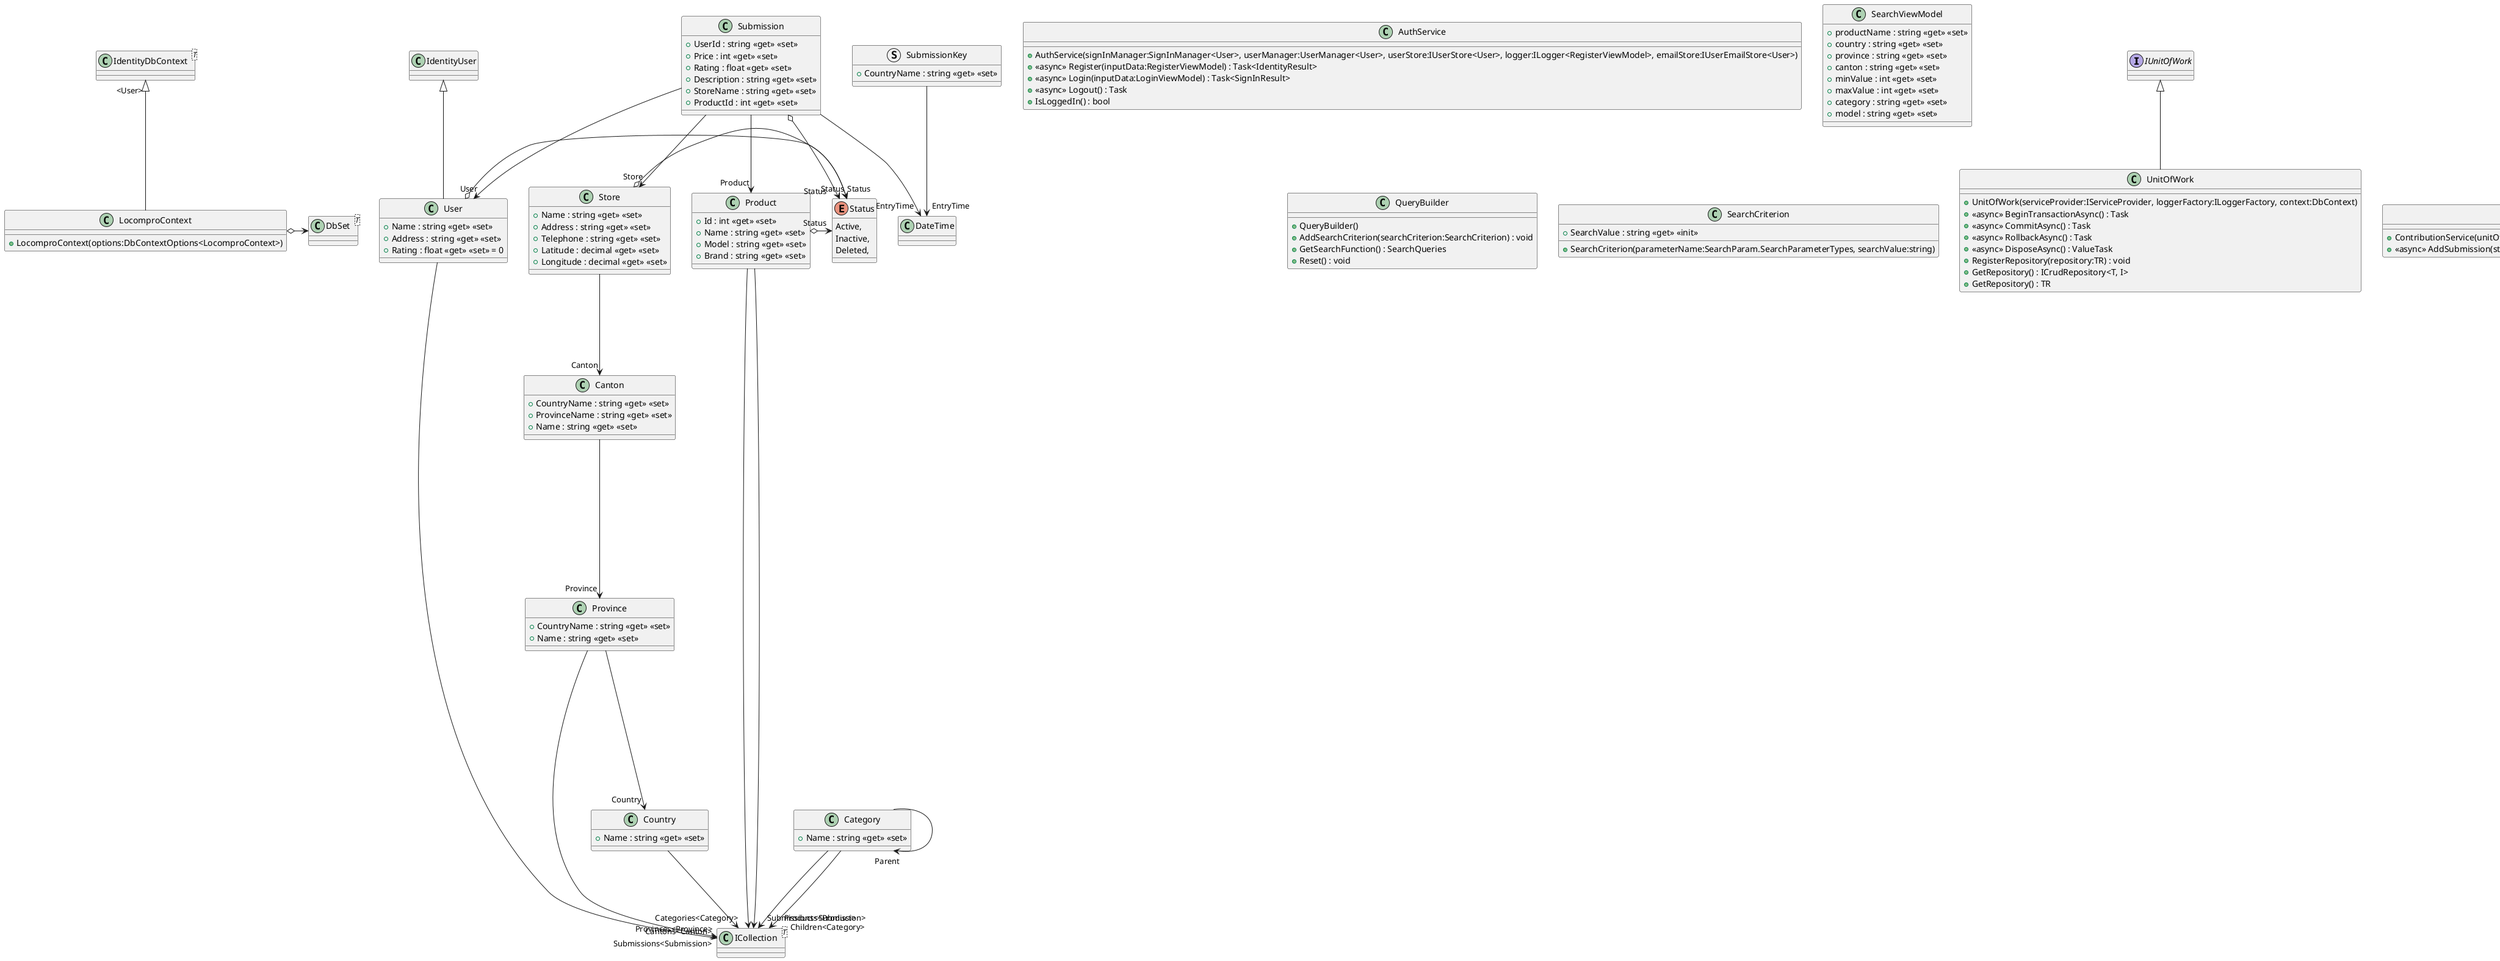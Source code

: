 @startuml
interface IUnitOfWork {
}
interface IContributionService {
}
interface ICrudRepositoryBase {
}
interface "ICrudRepository"<T,I> {
}
interface "INamedEntityRepository"<T,I> {
}
interface ICantonRepository {
}
interface "IDomainService"<T,I> {
}
interface "INamedEntityDomainService"<T,I> {
}
interface ICantonService {
}
interface ISubmissionService {
}
class "PaginatedList"<T> {
    + PageIndex : int <<get>>
    + TotalPages : int <<get>>
    + TotalItems : int <<get>>
    + PaginatedList(items:List<T>, count:int, pageIndex:int, pageSize:int)
    + HasPreviousPage : bool <<get>>
    + HasNextPage : bool <<get>>
    + {static} <<async>> CreateAsync(source:IQueryable<T>, pageIndex:int, pageSize:int) : Task<PaginatedList<T>>
    + {static} Create(source:List<T>, pageIndex:int, pageSize:int) : PaginatedList<T>
}
class "List"<T> {
}
"List" "<T>" <|-- "PaginatedList"
class RequiredIfAttribute {
    + RequiredIfAttribute(conditionMethodName:string, conditionValue:object, errorMessage:string)
}
ValidationAttribute <|-- RequiredIfAttribute
class LocomproContext {
    + LocomproContext(options:DbContextOptions<LocomproContext>)
}
class "IdentityDbContext"<T> {
}
class "DbSet"<T> {
}
"IdentityDbContext" "<User>" <|-- LocomproContext
LocomproContext o-> "DbSet"
class UnitOfWork {
    + UnitOfWork(serviceProvider:IServiceProvider, loggerFactory:ILoggerFactory, context:DbContext)
    + <<async>> BeginTransactionAsync() : Task
    + <<async>> CommitAsync() : Task
    + <<async>> RollbackAsync() : Task
    + <<async>> DisposeAsync() : ValueTask
    + RegisterRepository(repository:TR) : void
    + GetRepository() : ICrudRepository<T, I>
    + GetRepository() : TR
}
IUnitOfWork <|-- UnitOfWork
class Canton {
    + CountryName : string <<get>> <<set>>
    + ProvinceName : string <<get>> <<set>>
    + Name : string <<get>> <<set>>
}
Canton --> "Province" Province
class Category {
    + Name : string <<get>> <<set>>
}
class "ICollection"<T> {
}
Category --> "Parent" Category
Category --> "Children<Category>" "ICollection"
Category --> "Products<Product>" "ICollection"
class Country {
    + Name : string <<get>> <<set>>
}
Country --> "Provinces<Province>" "ICollection"
class Item {
    + Item(lastSubmissionDate:string, name:string, price:double, store:string, canton:string, province:string, description:string, model:string)
    + LastSubmissionDate : string <<get>> <<init>>
    + Name : string <<get>> <<init>>
    + Price : double <<get>> <<init>>
    + Store : string <<get>> <<init>>
    + Canton : string <<get>> <<init>>
    + Province : string <<get>> <<init>>
    + Description : string <<get>> <<init>>
    + Model : string <<get>> <<init>>
    + Brand : string <<get>> <<set>>
}
Item --> "Submissions<Submission>" "List"
class Product {
    + Id : int <<get>> <<set>>
    + Name : string <<get>> <<set>>
    + Model : string <<get>> <<set>>
    + Brand : string <<get>> <<set>>
}
Product o-> "Status" Status
Product --> "Categories<Category>" "ICollection"
Product --> "Submissions<Submission>" "ICollection"
class Province {
    + CountryName : string <<get>> <<set>>
    + Name : string <<get>> <<set>>
}
Province --> "Country" Country
Province --> "Cantons<Canton>" "ICollection"
enum Status {
    Active,
    Inactive,
    Deleted,
}
class Store {
    + Name : string <<get>> <<set>>
    + Address : string <<get>> <<set>>
    + Telephone : string <<get>> <<set>>
    + Latitude : decimal <<get>> <<set>>
    + Longitude : decimal <<get>> <<set>>
}
Store --> "Canton" Canton
Store o-> "Status" Status
class Submission {
    + UserId : string <<get>> <<set>>
    + Price : int <<get>> <<set>>
    + Rating : float <<get>> <<set>>
    + Description : string <<get>> <<set>>
    + StoreName : string <<get>> <<set>>
    + ProductId : int <<get>> <<set>>
}
Submission --> "EntryTime" DateTime
Submission o-> "Status" Status
Submission --> "User" User
Submission --> "Store" Store
Submission --> "Product" Product
class User {
    + Name : string <<get>> <<set>>
    + Address : string <<get>> <<set>>
    + Rating : float <<get>> <<set>> = 0
}
IdentityUser <|-- User
User o-> "Status" Status
User --> "Submissions<Submission>" "ICollection"
class ErrorModel {
    + RequestId : string? <<get>> <<set>>
    + ShowRequestId : bool <<get>>
    + ErrorModel(logger:ILogger<ErrorModel>)
    + OnGet() : void
}
PageModel <|-- ErrorModel
class IndexModel {
    + IndexModel(advancedSearchServiceHandler:AdvancedSearchInputService)
}
SearchPageModel <|-- IndexModel
class PrivacyModel {
    + PrivacyModel(logger:ILogger<PrivacyModel>)
    + OnGet() : void
}
PageModel <|-- PrivacyModel
class AdvancedSearchInputService {
    + ProvinceSelected : string <<get>> <<set>>
    + EmptyValue : string <<get>> <<set>>
    + AdvancedSearchInputService(countryService:INamedEntityDomainService<Country, string>, categoryService:INamedEntityDomainService<Category, string>)
    + <<async>> ObtainProvincesAsync() : Task
    + <<async>> ObtainCantonsAsync(provinceName:string) : Task
    + <<async>> ObtainCategoriesAsync() : Task
}
AdvancedSearchInputService --> "Provinces<Province>" "List"
AdvancedSearchInputService --> "Cantons<Canton>" "List"
AdvancedSearchInputService --> "Categories<Category>" "List"
class AuthService {
    + AuthService(signInManager:SignInManager<User>, userManager:UserManager<User>, userStore:IUserStore<User>, logger:ILogger<RegisterViewModel>, emailStore:IUserEmailStore<User>)
    + <<async>> Register(inputData:RegisterViewModel) : Task<IdentityResult>
    + <<async>> Login(inputData:LoginViewModel) : Task<SignInResult>
    + <<async>> Logout() : Task
    + IsLoggedIn() : bool
}
class ContributionService {
    + ContributionService(unitOfWork:IUnitOfWork, loggerFactory:ILoggerFactory, cantonService:ICantonService, storeService:INamedEntityDomainService<Store, string>, productService:INamedEntityDomainService<Product, int>, categoryService:INamedEntityDomainService<Category, string>, submissionService:ISubmissionService)
    + <<async>> AddSubmission(storeViewModel:StoreViewModel, productViewModel:ProductViewModel, description:string, price:int, userId:string) : Task
}
Service <|-- ContributionService
IContributionService <|-- ContributionService
class SearchService {
    + SearchService(unitOfWork:IUnitOfWork, loggerFactory:ILoggerFactory)
    + <<async>> GetSearchResults(unfilteredSearchCriteria:List<SearchCriterion>) : Task<List<Item>>
}
Service <|-- SearchService
abstract class Service {
}
class CantonRepository {
    + CantonRepository(context:DbContext, loggerFactory:ILoggerFactory)
    + <<async>> GetByIdAsync(country:string, province:string, canton:string) : Task<Canton>
}
"CrudRepository" "<Canton,string>" <|-- CantonRepository
ICantonRepository <|-- CantonRepository
class "CrudRepository"<T,I> {
    + CrudRepository(context:DbContext, loggerFactory:ILoggerFactory)
    + <<async>> GetByIdAsync(id:I) : Task<T>
    + <<async>> GetAllAsync() : Task<IEnumerable<T>>
    + <<async>> AddAsync(entity:T) : Task
    + <<async>> UpdateAsync(entity:T) : Task
    + <<async>> DeleteAsync(id:I) : Task
}
"ICrudRepository" "<T,I>" <|-- "CrudRepository"
"ICrudRepository" "<Canton,string>" <|-- ICantonRepository
ICrudRepositoryBase <|-- "ICrudRepository"
"ICrudRepository" "<T,I>" <|-- "INamedEntityRepository"
"ICrudRepository" "<Submission,SubmissionKey>" <|-- ISubmissionRepository
class "NamedEntityRepository"<T,I> {
    + NamedEntityRepository(context:DbContext, loggerFactory:ILoggerFactory)
    + <<async>> GetByPartialNameAsync(partialName:string) : Task<IEnumerable<T>>
}
"CrudRepository" "<T,I>" <|-- "NamedEntityRepository"
"INamedEntityRepository" "<T,I>" <|-- "NamedEntityRepository"
class ProductRepository {
    + ProductRepository(dbContext:DbContext, loggerFactory:ILoggerFactory)
    + <<async>> GetByPartialNameAsync(partialName:string) : Task<IEnumerable<Product>>
}
"CrudRepository" "<Product,int>" <|-- ProductRepository
struct SubmissionKey {
    + CountryName : string <<get>> <<set>>
}
class SubmissionRepository {
    + SubmissionRepository(context:DbContext, loggerFactory:ILoggerFactory)
    + <<async>> GetSearchResults(searchQueries:SearchQueries) : Task<IEnumerable<Submission>>
    + <<virtual>> <<async>> GetByCantonAsync(cantonName:string, provinceName:string) : Task<IEnumerable<Submission>>
    + <<virtual>> <<async>> GetByProductModelAsync(productModel:string) : Task<IEnumerable<Submission>>
    + <<virtual>> <<async>> GetByProductNameAsync(productName:string) : Task<IEnumerable<Submission>>
    + <<virtual>> <<async>> GetByBrandAsync(brandName:string) : Task<IEnumerable<Submission>>
}
SubmissionKey --> "EntryTime" DateTime
"CrudRepository" "<Submission,SubmissionKey>" <|-- SubmissionRepository
ISubmissionRepository <|-- SubmissionRepository
class LoginViewModel {
    + UserName : string <<get>> <<set>>
    + Password : string <<get>> <<set>>
    + RememberMe : bool <<get>> <<set>>
}
class ProductViewModel {
    + Id : int <<get>> <<set>>
    + PName : string <<get>> <<set>>
    + Model : string <<get>> <<set>>
    + Brand : string <<get>> <<set>>
    + Category : string <<get>> <<set>>
    + IsExistingProduct() : bool
}
class RegisterViewModel {
    + Email : string <<get>> <<set>>
    + UserName : string <<get>> <<set>>
    + Password : string <<get>> <<set>>
    + ConfirmPassword : string <<get>> <<set>>
}
class SearchViewModel {
    + productName : string <<get>> <<set>>
    + country : string <<get>> <<set>>
    + province : string <<get>> <<set>>
    + canton : string <<get>> <<set>>
    + minValue : int <<get>> <<set>>
    + maxValue : int <<get>> <<set>>
    + category : string <<get>> <<set>>
    + model : string <<get>> <<set>>
}
class StoreViewModel {
    + SName : string <<get>> <<set>>
    + Address : string <<get>> <<set>>
    + Telephone : string <<get>> <<set>>
    + Province : string <<get>> <<set>>
    + Canton : string <<get>> <<set>>
    + IsExistingStore() : bool
}
class LoginModel {
    + LoginModel(authService:AuthService)
    + ReturnUrl : string <<get>> <<set>>
    + ErrorMessage : string <<get>> <<set>>
    + <<async>> OnGetAsync(returnUrl:string) : Task
    + <<async>> OnPostAsync(returnUrl:string) : Task<IActionResult>
}
PageModel <|-- LoginModel
LoginModel --> "Input" LoginViewModel
class LogoutModel {
    + LogoutModel(authService:AuthService)
    + <<async>> OnPost() : Task<IActionResult>
}
PageModel <|-- LogoutModel
class RegisterModel {
    + RegisterModel(authService:AuthService)
    + ReturnUrl : string <<get>> <<set>>
    + OnGetAsync(returnUrl:string) : Task
    + <<async>> OnPostAsync(returnUrl:string) : Task<IActionResult>
}
PageModel <|-- RegisterModel
RegisterModel --> "Input" RegisterViewModel
class SearchResultsModel {
    + ItemsAmount : double <<get>> <<set>>
    + ProductName : string <<get>> <<set>>
    + ProvinceSelected : string <<get>> <<set>>
    + CantonSelected : string <<get>> <<set>>
    + CategorySelected : string <<get>> <<set>>
    + MinPrice : long <<get>> <<set>>
    + MaxPrice : long <<get>> <<set>>
    + ModelSelected : string <<get>> <<set>>
    + BrandSelected : string <<get>> <<set>>
    + CurrentFilter : string <<get>> <<set>>
    + NameSort : string <<get>> <<set>>
    + CurrentSort : string <<get>> <<set>>
    + CantonSort : string <<get>> <<set>>
    + ProvinceSort : string <<get>> <<set>>
    + SearchResultsModel(advancedSearchServiceHandler:AdvancedSearchInputService, configuration:IConfiguration, searchService:SearchService)
    + <<async>> OnGetAsync(pageIndex:int?, sorting:bool?, query:string, province:string, canton:string, minValue:long, maxValue:long, category:string, model:string, brand:string, currentFilter:string, sortOrder:string) : Task
}
SearchPageModel <|-- SearchResultsModel
SearchResultsModel --> "DisplayItems<Item>" "PaginatedList"
abstract class SearchPageModel {
    + SearchQuery : string <<get>> <<set>>
    + <<const>> EmptyValue : string = "Todos"
    + OnGetAdvancedSearch(searchQuery:string) : IActionResult
    + <<async>> OnGetUpdateProvince(province:string) : Task<IActionResult>
}
PageModel <|-- SearchPageModel
class CreateModel {
    + Description : string <<get>> <<set>>
    + Price : int <<get>> <<set>>
    + CreateModel(storeService:INamedEntityDomainService<Store, string>, productService:INamedEntityDomainService<Product, int>, contributionService:IContributionService)
    + <<async>> OnGetFetchStores(partialName:string) : Task<IActionResult>
    + <<async>> OnGetFetchProducts(partialName:string, store:string) : Task<IActionResult>
    + <<async>> OnPostAsync() : Task<IActionResult>
}
PageModel <|-- CreateModel
CreateModel --> "StoreVm" StoreViewModel
CreateModel --> "ProductVm" ProductViewModel
class QueryBuilder {
    + QueryBuilder()
    + AddSearchCriterion(searchCriterion:SearchCriterion) : void
    + GetSearchFunction() : SearchQueries
    + Reset() : void
}
class SearchCriterion {
    + SearchValue : string <<get>> <<init>>
    + SearchCriterion(parameterName:SearchParam.SearchParameterTypes, searchValue:string)
}
class SearchMethods {
    + GetSearchMethodByName(parameterName:SearchParam.SearchParameterTypes) : SearchParam
}
SearchMethods --> "GetInstance" SearchMethods
class SearchParam {
}
enum SearchParameterTypes {
    Default,
    Name,
    Province,
    Canton,
    Minvalue,
    Maxvalue,
    Category,
    Model,
    Brand,
}
class "Expression"<T> {
}
class "Func"<T1,T2> {
}
SearchParam --> "SearchQuery<Func<Submission, string, bool>>" "Expression"
SearchParam --> "ActivationQualifier<string,bool>" "Func"
SearchParam +-- SearchParameterTypes
class SearchQueries {
    + IsEmpty : bool <<get>>
}
SearchQueries --> "SearchQueryFunctions<Expression<Func<Submission, bool>>>" "List"
class CantonService {
    + CantonService(unitOfWork:IUnitOfWork, loggerFactory:ILoggerFactory)
    + <<async>> Get(country:string, province:string, canton:string) : Task<Canton>
}
"DomainService" "<Canton,string>" <|-- CantonService
ICantonService <|-- CantonService
class "DomainService"<T,I> {
    + DomainService(unitOfWork:IUnitOfWork, loggerFactory:ILoggerFactory)
    + <<async>> Get(id:I) : Task<T>
    + <<async>> GetAll() : Task<IEnumerable<T>>
    + <<async>> Add(entity:T) : Task
    + <<async>> Update(entity:T) : Task
    + <<async>> Delete(id:I) : Task
}
Service <|-- "DomainService"
"IDomainService" "<T,I>" <|-- "DomainService"
"IDomainService" "<T,I>" <|-- "INamedEntityDomainService"
"IDomainService" "<Submission,SubmissionKey>" <|-- ISubmissionService
class "NamedEntityDomainService"<T,I> {
    + NamedEntityDomainService(unitOfWork:IUnitOfWork, loggerFactory:ILoggerFactory)
    + <<async>> GetByPartialName(partialName:string) : Task<IEnumerable<T>>
}
"DomainService" "<T,I>" <|-- "NamedEntityDomainService"
"INamedEntityDomainService" "<T,I>" <|-- "NamedEntityDomainService"
class ProductService {
    + ProductService(unitOfWork:IUnitOfWork, loggerFactory:ILoggerFactory)
    + <<async>> GetByPartialName(partialName:string) : Task<IEnumerable<Product>>
}
"NamedEntityDomainService" "<Product,int>" <|-- ProductService
"INamedEntityDomainService" "<Product,int>" <|-- ProductService
class SubmissionService {
    + SubmissionService(unitOfWork:IUnitOfWork, loggerFactory:ILoggerFactory)
    + <<async>> GetSearchResults(searchQueries:SearchQueries) : Task<IEnumerable<Submission>>
    + <<async>> GetByProductName(productName:string) : Task<IEnumerable<Submission>>
    + <<async>> GetByProductModel(productModel:string) : Task<IEnumerable<Submission>>
    + <<async>> GetByBrand(brandName:string) : Task<IEnumerable<Submission>>
    + <<async>> GetByCantonAndProvince(canton:string, province:string) : Task<IEnumerable<Submission>>
    + <<async>> GetByCanton(canton:string, province:string) : Task<IEnumerable<Submission>>
}
"DomainService" "<Submission,SubmissionKey>" <|-- SubmissionService
ISubmissionService <|-- SubmissionService
class UserService {
    + UserService(unitOfWork:IUnitOfWork, loggerFactory:ILoggerFactory)
}
"DomainService" "<User,string>" <|-- UserService
class AdvancedSearchModalModel {
    + provinceSelected : string <<get>> <<set>>
    + cantonSelected : string <<get>> <<set>>
    + EmptyValue : string <<get>> <<set>>
    + AdvancedSearchModalModel(advancedSearchService:AdvancedSearchInputService)
    + <<async>> ObtainCantonsAsync(provinceName:string) : Task
    + <<async>> ObtainProvincesAsync() : Task
    + <<async>> ObtainCategoriesAsync() : Task
}
AdvancedSearchModalModel "provinces<Province>" --> "List"
AdvancedSearchModalModel "cantons<Canton>" --> "List"
AdvancedSearchModalModel --> "categories<Category>" "List"
class AdvancedSearchViewComponent {
    + AdvancedSearchViewComponent(advancedSearchServiceHandler:AdvancedSearchInputService)
    + <<async>> InvokeAsync() : Task<IViewComponentResult>
    + <<async>> OnGetAsync() : Task<AdvancedSearchModalModel>
}
ViewComponent <|-- AdvancedSearchViewComponent
AdvancedSearchViewComponent --> "pageModel" AdvancedSearchModalModel
@enduml
